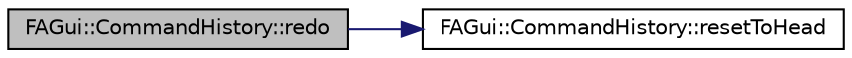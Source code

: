 digraph G
{
  edge [fontname="Helvetica",fontsize="10",labelfontname="Helvetica",labelfontsize="10"];
  node [fontname="Helvetica",fontsize="10",shape=record];
  rankdir="LR";
  Node1 [label="FAGui::CommandHistory::redo",height=0.2,width=0.4,color="black", fillcolor="grey75", style="filled" fontcolor="black"];
  Node1 -> Node2 [color="midnightblue",fontsize="10",style="solid",fontname="Helvetica"];
  Node2 [label="FAGui::CommandHistory::resetToHead",height=0.2,width=0.4,color="black", fillcolor="white", style="filled",URL="$class_f_a_gui_1_1_command_history.html#a87d73304b5b097a1ac48dbee24ee9d60"];
}
